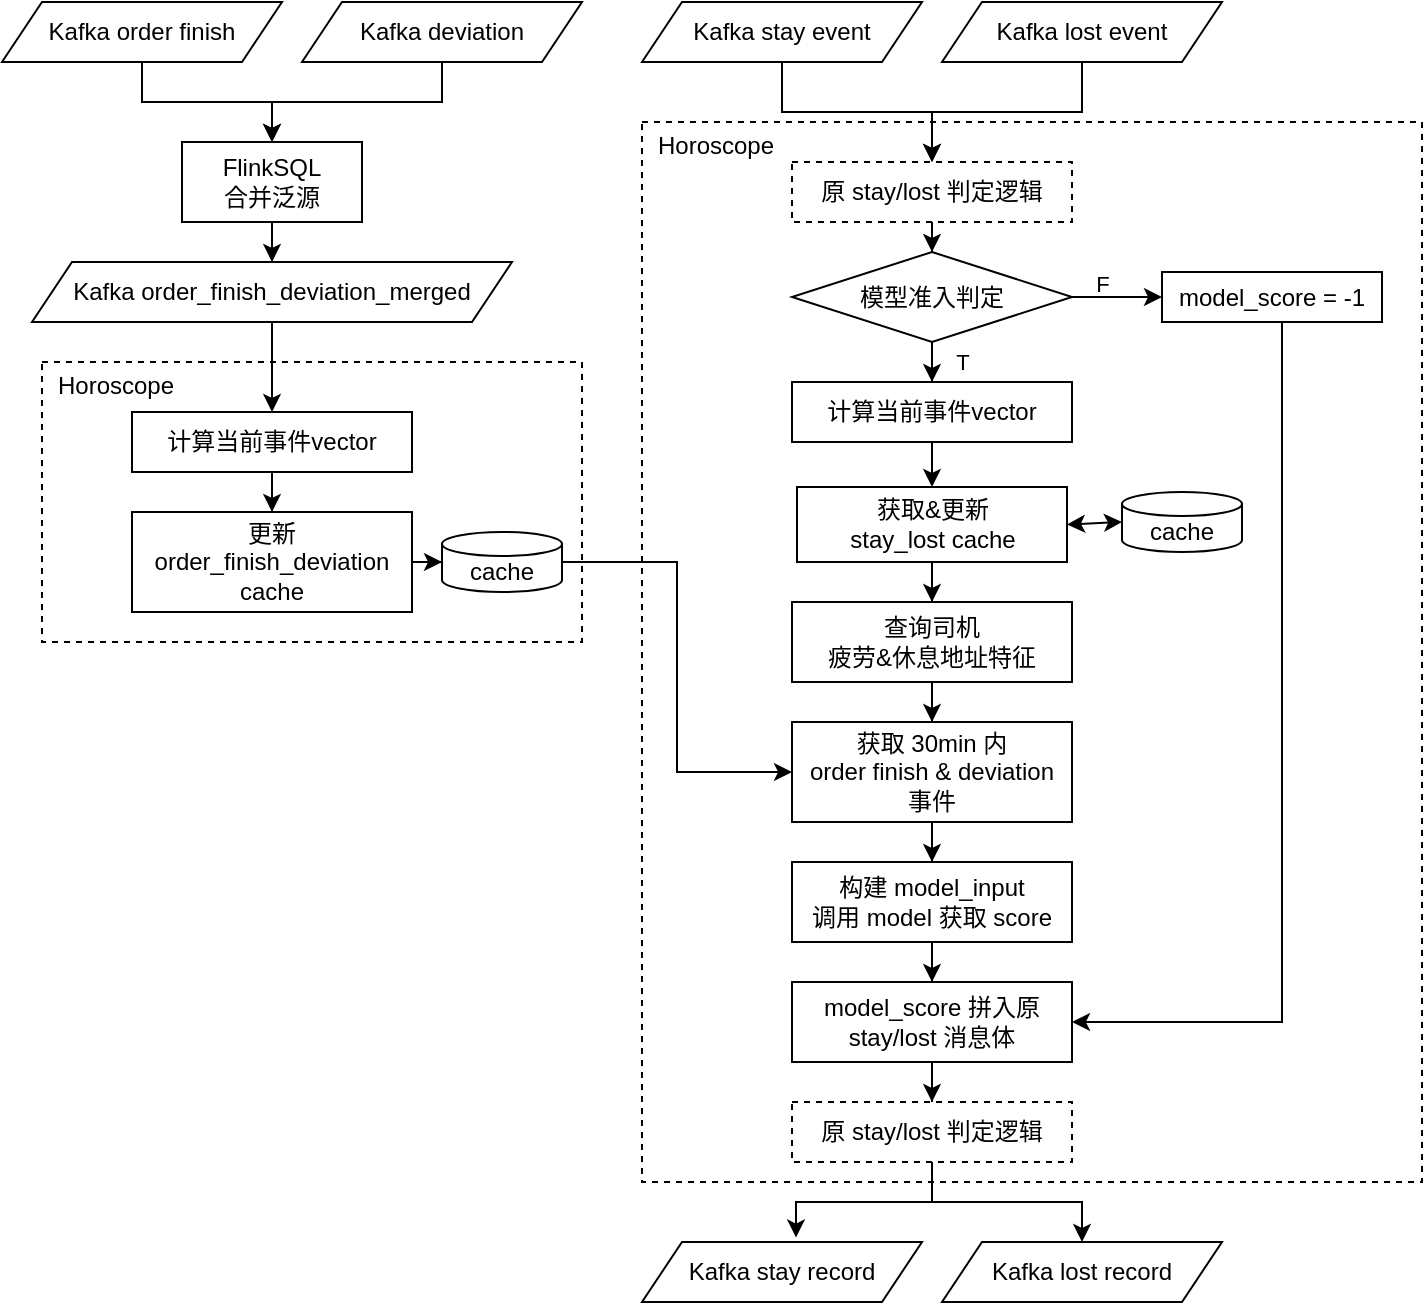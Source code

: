 <mxfile version="20.8.3" type="github">
  <diagram id="-cqAoxw0gFniNL42qwO6" name="第 1 页">
    <mxGraphModel dx="1195" dy="595" grid="1" gridSize="10" guides="1" tooltips="1" connect="1" arrows="1" fold="1" page="1" pageScale="1" pageWidth="827" pageHeight="1169" math="0" shadow="0">
      <root>
        <mxCell id="0" />
        <mxCell id="1" parent="0" />
        <mxCell id="Z6rENUYXtdgrrpRDWMGs-18" value="Horoscope" style="rounded=0;whiteSpace=wrap;html=1;dashed=1;align=left;horizontal=1;verticalAlign=top;spacingLeft=6;spacingTop=-2;fontColor=default;" vertex="1" parent="1">
          <mxGeometry x="350" y="130" width="390" height="530" as="geometry" />
        </mxCell>
        <mxCell id="Z6rENUYXtdgrrpRDWMGs-6" value="Horoscope" style="rounded=0;whiteSpace=wrap;html=1;dashed=1;align=left;horizontal=1;verticalAlign=top;spacingLeft=6;spacingTop=-2;" vertex="1" parent="1">
          <mxGeometry x="50" y="250" width="270" height="140" as="geometry" />
        </mxCell>
        <mxCell id="Z6rENUYXtdgrrpRDWMGs-4" style="edgeStyle=orthogonalEdgeStyle;rounded=0;orthogonalLoop=1;jettySize=auto;html=1;entryX=0.5;entryY=0;entryDx=0;entryDy=0;" edge="1" parent="1" source="Yr_SVXGNbOVtQMpUjmmr-1" target="Yr_SVXGNbOVtQMpUjmmr-6">
          <mxGeometry relative="1" as="geometry" />
        </mxCell>
        <mxCell id="Yr_SVXGNbOVtQMpUjmmr-1" value="Kafka order finish" style="shape=parallelogram;perimeter=parallelogramPerimeter;whiteSpace=wrap;html=1;fixedSize=1;" parent="1" vertex="1">
          <mxGeometry x="30" y="70" width="140" height="30" as="geometry" />
        </mxCell>
        <mxCell id="Z6rENUYXtdgrrpRDWMGs-47" style="edgeStyle=orthogonalEdgeStyle;rounded=0;orthogonalLoop=1;jettySize=auto;html=1;entryX=0.5;entryY=0;entryDx=0;entryDy=0;" edge="1" parent="1" source="Yr_SVXGNbOVtQMpUjmmr-6" target="Z6rENUYXtdgrrpRDWMGs-2">
          <mxGeometry relative="1" as="geometry" />
        </mxCell>
        <mxCell id="Yr_SVXGNbOVtQMpUjmmr-6" value="FlinkSQL&lt;br&gt;合并泛源" style="rounded=0;whiteSpace=wrap;html=1;" parent="1" vertex="1">
          <mxGeometry x="120" y="140" width="90" height="40" as="geometry" />
        </mxCell>
        <mxCell id="Z6rENUYXtdgrrpRDWMGs-3" style="edgeStyle=orthogonalEdgeStyle;rounded=0;orthogonalLoop=1;jettySize=auto;html=1;entryX=0.5;entryY=0;entryDx=0;entryDy=0;" edge="1" parent="1" source="Z6rENUYXtdgrrpRDWMGs-1" target="Yr_SVXGNbOVtQMpUjmmr-6">
          <mxGeometry relative="1" as="geometry" />
        </mxCell>
        <mxCell id="Z6rENUYXtdgrrpRDWMGs-1" value="Kafka deviation" style="shape=parallelogram;perimeter=parallelogramPerimeter;whiteSpace=wrap;html=1;fixedSize=1;" vertex="1" parent="1">
          <mxGeometry x="180" y="70" width="140" height="30" as="geometry" />
        </mxCell>
        <mxCell id="Z6rENUYXtdgrrpRDWMGs-58" style="edgeStyle=orthogonalEdgeStyle;rounded=0;orthogonalLoop=1;jettySize=auto;html=1;entryX=0.5;entryY=0;entryDx=0;entryDy=0;labelBackgroundColor=none;fontColor=default;" edge="1" parent="1" source="Z6rENUYXtdgrrpRDWMGs-2" target="Z6rENUYXtdgrrpRDWMGs-57">
          <mxGeometry relative="1" as="geometry" />
        </mxCell>
        <mxCell id="Z6rENUYXtdgrrpRDWMGs-2" value="Kafka order_finish_deviation_merged" style="shape=parallelogram;perimeter=parallelogramPerimeter;whiteSpace=wrap;html=1;fixedSize=1;" vertex="1" parent="1">
          <mxGeometry x="45" y="200" width="240" height="30" as="geometry" />
        </mxCell>
        <mxCell id="Z6rENUYXtdgrrpRDWMGs-13" style="edgeStyle=orthogonalEdgeStyle;rounded=0;orthogonalLoop=1;jettySize=auto;html=1;entryX=0;entryY=0.5;entryDx=0;entryDy=0;entryPerimeter=0;" edge="1" parent="1" source="Z6rENUYXtdgrrpRDWMGs-7" target="Z6rENUYXtdgrrpRDWMGs-8">
          <mxGeometry relative="1" as="geometry" />
        </mxCell>
        <mxCell id="Z6rENUYXtdgrrpRDWMGs-7" value="更新 &lt;br&gt;order_finish_deviation cache" style="rounded=0;whiteSpace=wrap;html=1;" vertex="1" parent="1">
          <mxGeometry x="95" y="325" width="140" height="50" as="geometry" />
        </mxCell>
        <mxCell id="Z6rENUYXtdgrrpRDWMGs-37" style="edgeStyle=orthogonalEdgeStyle;rounded=0;orthogonalLoop=1;jettySize=auto;html=1;entryX=0;entryY=0.5;entryDx=0;entryDy=0;" edge="1" parent="1" source="Z6rENUYXtdgrrpRDWMGs-8" target="Z6rENUYXtdgrrpRDWMGs-35">
          <mxGeometry relative="1" as="geometry" />
        </mxCell>
        <mxCell id="Z6rENUYXtdgrrpRDWMGs-8" value="cache" style="shape=cylinder3;whiteSpace=wrap;html=1;boundedLbl=1;backgroundOutline=1;size=6;" vertex="1" parent="1">
          <mxGeometry x="250" y="335" width="60" height="30" as="geometry" />
        </mxCell>
        <mxCell id="Z6rENUYXtdgrrpRDWMGs-22" style="edgeStyle=orthogonalEdgeStyle;rounded=0;orthogonalLoop=1;jettySize=auto;html=1;entryX=0.5;entryY=0;entryDx=0;entryDy=0;" edge="1" parent="1" source="Z6rENUYXtdgrrpRDWMGs-15" target="Z6rENUYXtdgrrpRDWMGs-20">
          <mxGeometry relative="1" as="geometry" />
        </mxCell>
        <mxCell id="Z6rENUYXtdgrrpRDWMGs-15" value="Kafka stay event" style="shape=parallelogram;perimeter=parallelogramPerimeter;whiteSpace=wrap;html=1;fixedSize=1;" vertex="1" parent="1">
          <mxGeometry x="350" y="70" width="140" height="30" as="geometry" />
        </mxCell>
        <mxCell id="Z6rENUYXtdgrrpRDWMGs-21" style="edgeStyle=orthogonalEdgeStyle;rounded=0;orthogonalLoop=1;jettySize=auto;html=1;entryX=0.5;entryY=0;entryDx=0;entryDy=0;" edge="1" parent="1" source="Z6rENUYXtdgrrpRDWMGs-17" target="Z6rENUYXtdgrrpRDWMGs-20">
          <mxGeometry relative="1" as="geometry" />
        </mxCell>
        <mxCell id="Z6rENUYXtdgrrpRDWMGs-17" value="Kafka lost event" style="shape=parallelogram;perimeter=parallelogramPerimeter;whiteSpace=wrap;html=1;fixedSize=1;" vertex="1" parent="1">
          <mxGeometry x="500" y="70" width="140" height="30" as="geometry" />
        </mxCell>
        <mxCell id="Z6rENUYXtdgrrpRDWMGs-25" style="edgeStyle=orthogonalEdgeStyle;rounded=0;orthogonalLoop=1;jettySize=auto;html=1;entryX=0.5;entryY=0;entryDx=0;entryDy=0;" edge="1" parent="1" source="Z6rENUYXtdgrrpRDWMGs-20" target="Z6rENUYXtdgrrpRDWMGs-24">
          <mxGeometry relative="1" as="geometry" />
        </mxCell>
        <mxCell id="Z6rENUYXtdgrrpRDWMGs-20" value="原 stay/lost 判定逻辑" style="rounded=0;whiteSpace=wrap;html=1;dashed=1;" vertex="1" parent="1">
          <mxGeometry x="425" y="150" width="140" height="30" as="geometry" />
        </mxCell>
        <mxCell id="Z6rENUYXtdgrrpRDWMGs-31" style="edgeStyle=orthogonalEdgeStyle;rounded=0;orthogonalLoop=1;jettySize=auto;html=1;entryX=0.5;entryY=0;entryDx=0;entryDy=0;" edge="1" parent="1" source="Z6rENUYXtdgrrpRDWMGs-23" target="Z6rENUYXtdgrrpRDWMGs-27">
          <mxGeometry relative="1" as="geometry" />
        </mxCell>
        <mxCell id="Z6rENUYXtdgrrpRDWMGs-23" value="计算当前事件vector" style="rounded=0;whiteSpace=wrap;html=1;" vertex="1" parent="1">
          <mxGeometry x="425" y="260" width="140" height="30" as="geometry" />
        </mxCell>
        <mxCell id="Z6rENUYXtdgrrpRDWMGs-26" value="T" style="edgeStyle=orthogonalEdgeStyle;rounded=0;orthogonalLoop=1;jettySize=auto;html=1;entryX=0.5;entryY=0;entryDx=0;entryDy=0;labelBackgroundColor=none;" edge="1" parent="1" source="Z6rENUYXtdgrrpRDWMGs-24" target="Z6rENUYXtdgrrpRDWMGs-23">
          <mxGeometry x="0.0" y="-15" relative="1" as="geometry">
            <mxPoint as="offset" />
          </mxGeometry>
        </mxCell>
        <mxCell id="Z6rENUYXtdgrrpRDWMGs-52" value="F" style="edgeStyle=orthogonalEdgeStyle;rounded=0;orthogonalLoop=1;jettySize=auto;html=1;entryX=0;entryY=0.5;entryDx=0;entryDy=0;labelBackgroundColor=none;" edge="1" parent="1" source="Z6rENUYXtdgrrpRDWMGs-24" target="Z6rENUYXtdgrrpRDWMGs-51">
          <mxGeometry x="-0.333" y="8" relative="1" as="geometry">
            <mxPoint y="1" as="offset" />
          </mxGeometry>
        </mxCell>
        <mxCell id="Z6rENUYXtdgrrpRDWMGs-24" value="模型准入判定" style="rhombus;whiteSpace=wrap;html=1;strokeColor=default;" vertex="1" parent="1">
          <mxGeometry x="425" y="195" width="140" height="45" as="geometry" />
        </mxCell>
        <mxCell id="Z6rENUYXtdgrrpRDWMGs-34" style="edgeStyle=orthogonalEdgeStyle;rounded=0;orthogonalLoop=1;jettySize=auto;html=1;entryX=0.5;entryY=0;entryDx=0;entryDy=0;" edge="1" parent="1" source="Z6rENUYXtdgrrpRDWMGs-27" target="Z6rENUYXtdgrrpRDWMGs-33">
          <mxGeometry relative="1" as="geometry" />
        </mxCell>
        <mxCell id="Z6rENUYXtdgrrpRDWMGs-27" value="获取&amp;amp;更新 &lt;br&gt;stay_lost cache" style="rounded=0;whiteSpace=wrap;html=1;" vertex="1" parent="1">
          <mxGeometry x="427.5" y="312.5" width="135" height="37.5" as="geometry" />
        </mxCell>
        <mxCell id="Z6rENUYXtdgrrpRDWMGs-28" value="cache" style="shape=cylinder3;whiteSpace=wrap;html=1;boundedLbl=1;backgroundOutline=1;size=6;" vertex="1" parent="1">
          <mxGeometry x="590" y="315" width="60" height="30" as="geometry" />
        </mxCell>
        <mxCell id="Z6rENUYXtdgrrpRDWMGs-32" value="" style="endArrow=classic;startArrow=classic;html=1;rounded=0;entryX=0;entryY=0.5;entryDx=0;entryDy=0;entryPerimeter=0;exitX=1;exitY=0.5;exitDx=0;exitDy=0;" edge="1" parent="1" source="Z6rENUYXtdgrrpRDWMGs-27" target="Z6rENUYXtdgrrpRDWMGs-28">
          <mxGeometry width="50" height="50" relative="1" as="geometry">
            <mxPoint x="530" y="410" as="sourcePoint" />
            <mxPoint x="580" y="360" as="targetPoint" />
          </mxGeometry>
        </mxCell>
        <mxCell id="Z6rENUYXtdgrrpRDWMGs-38" style="edgeStyle=orthogonalEdgeStyle;rounded=0;orthogonalLoop=1;jettySize=auto;html=1;entryX=0.5;entryY=0;entryDx=0;entryDy=0;" edge="1" parent="1" source="Z6rENUYXtdgrrpRDWMGs-33" target="Z6rENUYXtdgrrpRDWMGs-35">
          <mxGeometry relative="1" as="geometry" />
        </mxCell>
        <mxCell id="Z6rENUYXtdgrrpRDWMGs-33" value="查询司机 &lt;br&gt;疲劳&amp;amp;休息地址特征" style="rounded=0;whiteSpace=wrap;html=1;" vertex="1" parent="1">
          <mxGeometry x="425" y="370" width="140" height="40" as="geometry" />
        </mxCell>
        <mxCell id="Z6rENUYXtdgrrpRDWMGs-40" style="edgeStyle=orthogonalEdgeStyle;rounded=0;orthogonalLoop=1;jettySize=auto;html=1;entryX=0.5;entryY=0;entryDx=0;entryDy=0;" edge="1" parent="1" source="Z6rENUYXtdgrrpRDWMGs-35" target="Z6rENUYXtdgrrpRDWMGs-39">
          <mxGeometry relative="1" as="geometry" />
        </mxCell>
        <mxCell id="Z6rENUYXtdgrrpRDWMGs-35" value="获取 30min 内&lt;br&gt;order finish &amp;amp; deviation&lt;br&gt;事件" style="rounded=0;whiteSpace=wrap;html=1;" vertex="1" parent="1">
          <mxGeometry x="425" y="430" width="140" height="50" as="geometry" />
        </mxCell>
        <mxCell id="Z6rENUYXtdgrrpRDWMGs-54" style="edgeStyle=orthogonalEdgeStyle;rounded=0;orthogonalLoop=1;jettySize=auto;html=1;entryX=0.5;entryY=0;entryDx=0;entryDy=0;" edge="1" parent="1" source="Z6rENUYXtdgrrpRDWMGs-39" target="Z6rENUYXtdgrrpRDWMGs-48">
          <mxGeometry relative="1" as="geometry" />
        </mxCell>
        <mxCell id="Z6rENUYXtdgrrpRDWMGs-39" value="构建 model_input&lt;br&gt;调用 model 获取 score" style="rounded=0;whiteSpace=wrap;html=1;" vertex="1" parent="1">
          <mxGeometry x="425" y="500" width="140" height="40" as="geometry" />
        </mxCell>
        <mxCell id="Z6rENUYXtdgrrpRDWMGs-45" style="edgeStyle=orthogonalEdgeStyle;rounded=0;orthogonalLoop=1;jettySize=auto;html=1;entryX=0.55;entryY=-0.074;entryDx=0;entryDy=0;entryPerimeter=0;" edge="1" parent="1" source="Z6rENUYXtdgrrpRDWMGs-41" target="Z6rENUYXtdgrrpRDWMGs-43">
          <mxGeometry relative="1" as="geometry" />
        </mxCell>
        <mxCell id="Z6rENUYXtdgrrpRDWMGs-46" style="edgeStyle=orthogonalEdgeStyle;rounded=0;orthogonalLoop=1;jettySize=auto;html=1;entryX=0.5;entryY=0;entryDx=0;entryDy=0;" edge="1" parent="1" source="Z6rENUYXtdgrrpRDWMGs-41" target="Z6rENUYXtdgrrpRDWMGs-44">
          <mxGeometry relative="1" as="geometry" />
        </mxCell>
        <mxCell id="Z6rENUYXtdgrrpRDWMGs-41" value="原 stay/lost 判定逻辑" style="rounded=0;whiteSpace=wrap;html=1;dashed=1;" vertex="1" parent="1">
          <mxGeometry x="425" y="620" width="140" height="30" as="geometry" />
        </mxCell>
        <mxCell id="Z6rENUYXtdgrrpRDWMGs-43" value="Kafka stay record" style="shape=parallelogram;perimeter=parallelogramPerimeter;whiteSpace=wrap;html=1;fixedSize=1;" vertex="1" parent="1">
          <mxGeometry x="350" y="690" width="140" height="30" as="geometry" />
        </mxCell>
        <mxCell id="Z6rENUYXtdgrrpRDWMGs-44" value="Kafka lost record" style="shape=parallelogram;perimeter=parallelogramPerimeter;whiteSpace=wrap;html=1;fixedSize=1;" vertex="1" parent="1">
          <mxGeometry x="500" y="690" width="140" height="30" as="geometry" />
        </mxCell>
        <mxCell id="Z6rENUYXtdgrrpRDWMGs-55" style="edgeStyle=orthogonalEdgeStyle;rounded=0;orthogonalLoop=1;jettySize=auto;html=1;entryX=0.5;entryY=0;entryDx=0;entryDy=0;" edge="1" parent="1" source="Z6rENUYXtdgrrpRDWMGs-48" target="Z6rENUYXtdgrrpRDWMGs-41">
          <mxGeometry relative="1" as="geometry" />
        </mxCell>
        <mxCell id="Z6rENUYXtdgrrpRDWMGs-48" value="model_score 拼入原 stay/lost 消息体" style="rounded=0;whiteSpace=wrap;html=1;" vertex="1" parent="1">
          <mxGeometry x="425" y="560" width="140" height="40" as="geometry" />
        </mxCell>
        <mxCell id="Z6rENUYXtdgrrpRDWMGs-53" style="edgeStyle=orthogonalEdgeStyle;rounded=0;orthogonalLoop=1;jettySize=auto;html=1;entryX=1;entryY=0.5;entryDx=0;entryDy=0;" edge="1" parent="1" source="Z6rENUYXtdgrrpRDWMGs-51" target="Z6rENUYXtdgrrpRDWMGs-48">
          <mxGeometry relative="1" as="geometry">
            <Array as="points">
              <mxPoint x="670" y="580" />
            </Array>
          </mxGeometry>
        </mxCell>
        <mxCell id="Z6rENUYXtdgrrpRDWMGs-51" value="model_score = -1" style="rounded=0;whiteSpace=wrap;html=1;" vertex="1" parent="1">
          <mxGeometry x="610" y="205" width="110" height="25" as="geometry" />
        </mxCell>
        <mxCell id="Z6rENUYXtdgrrpRDWMGs-59" style="edgeStyle=orthogonalEdgeStyle;rounded=0;orthogonalLoop=1;jettySize=auto;html=1;entryX=0.5;entryY=0;entryDx=0;entryDy=0;labelBackgroundColor=none;fontColor=default;" edge="1" parent="1" source="Z6rENUYXtdgrrpRDWMGs-57" target="Z6rENUYXtdgrrpRDWMGs-7">
          <mxGeometry relative="1" as="geometry" />
        </mxCell>
        <mxCell id="Z6rENUYXtdgrrpRDWMGs-57" value="计算当前事件vector" style="rounded=0;whiteSpace=wrap;html=1;" vertex="1" parent="1">
          <mxGeometry x="95" y="275" width="140" height="30" as="geometry" />
        </mxCell>
      </root>
    </mxGraphModel>
  </diagram>
</mxfile>
